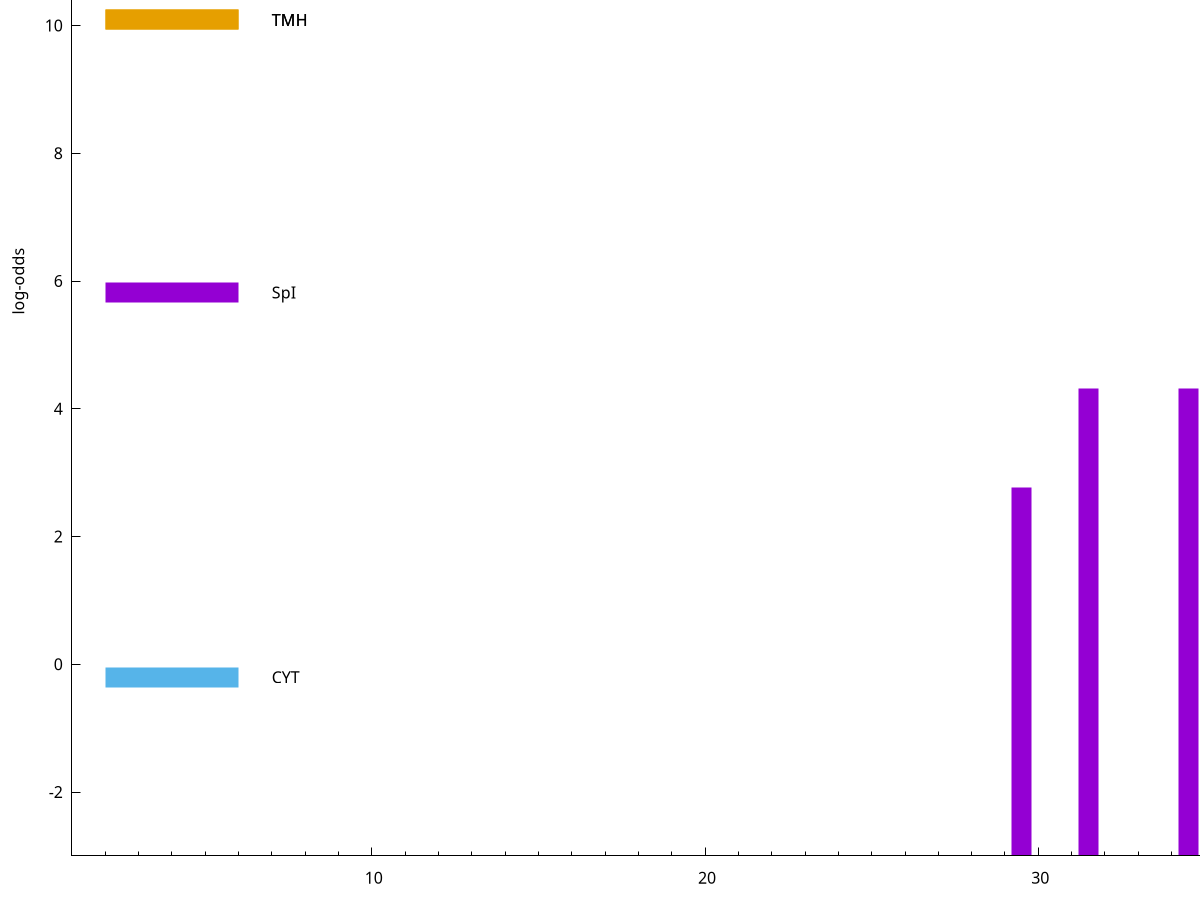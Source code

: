 set title "LipoP predictions for SRR5666526.gff"
set size 2., 1.4
set xrange [1:70] 
set mxtics 10
set yrange [-3:15]
set y2range [0:18]
set ylabel "log-odds"
set term postscript eps color solid "Helvetica" 30
set output "SRR5666526.gff7.eps"
set arrow from 2,10.089 to 6,10.089 nohead lt 4 lw 20
set label "TMH" at 7,10.089
set arrow from 2,5.82191 to 6,5.82191 nohead lt 1 lw 20
set label "SpI" at 7,5.82191
set arrow from 2,-0.200913 to 6,-0.200913 nohead lt 3 lw 20
set label "CYT" at 7,-0.200913
set arrow from 2,10.089 to 6,10.089 nohead lt 4 lw 20
set label "TMH" at 7,10.089
# NOTE: The scores below are the log-odds scores with the threshold
# NOTE: subtracted (a hack to make gnuplot make the histogram all
# NOTE: look nice).
plot "-" axes x1y2 title "" with impulses lt 1 lw 20
31.500000 7.324030
34.500000 7.313920
36.500000 6.298800
29.500000 5.761420
e
exit
